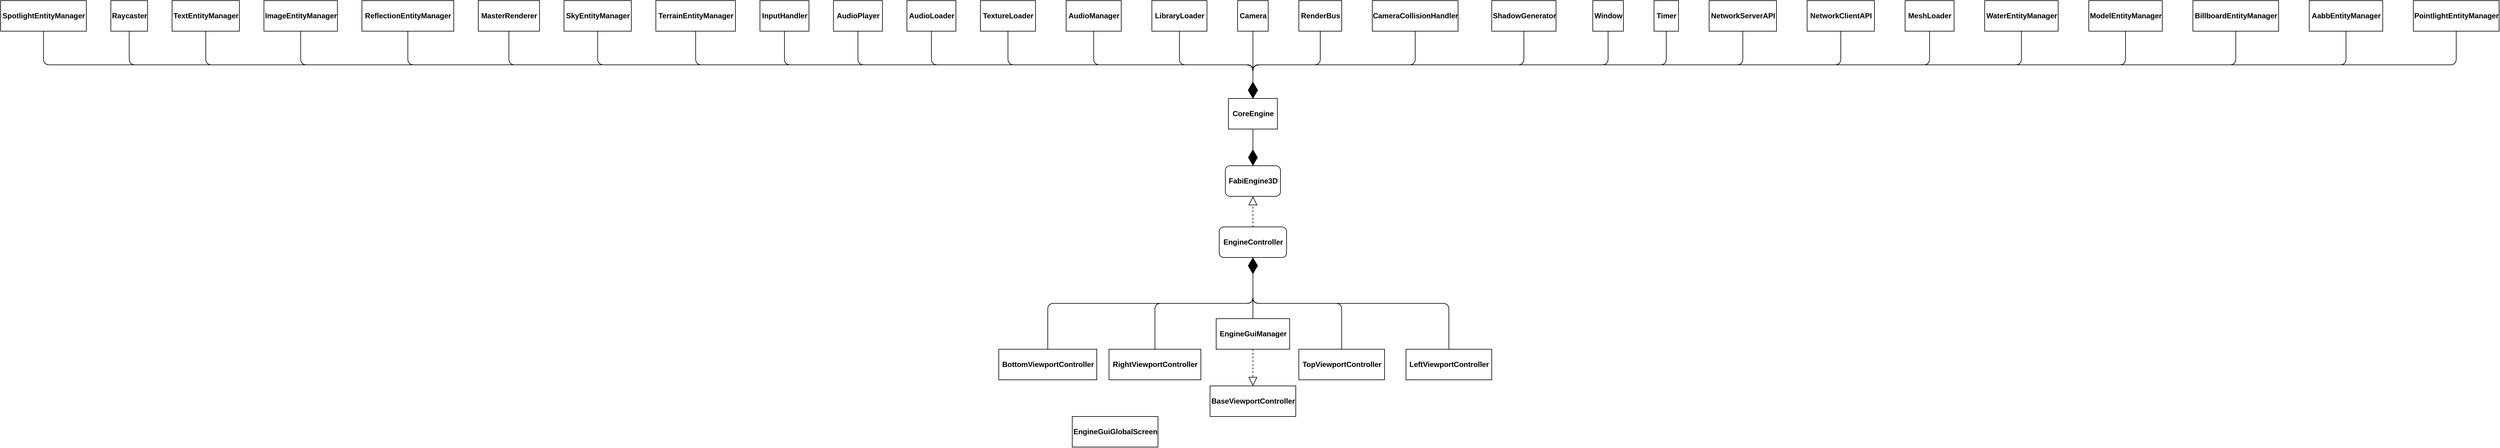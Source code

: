 <mxfile version="15.4.0" type="device"><diagram id="NiBLUCLVWMHV0GNFsq8P" name="Page-1"><mxGraphModel dx="2738" dy="1716" grid="1" gridSize="10" guides="1" tooltips="1" connect="1" arrows="1" fold="1" page="1" pageScale="1" pageWidth="850" pageHeight="1100" math="0" shadow="0"><root><mxCell id="0"/><mxCell id="1" parent="0"/><mxCell id="3yx45ZD0yenSfJjoIWV8-1" value="&lt;b&gt;EngineController&lt;/b&gt;" style="html=1;rounded=1;" vertex="1" parent="1"><mxGeometry x="370" y="90" width="110" height="50" as="geometry"/></mxCell><mxCell id="3yx45ZD0yenSfJjoIWV8-2" value="&lt;b&gt;FabiEngine3D&lt;/b&gt;" style="html=1;rounded=1;" vertex="1" parent="1"><mxGeometry x="380" y="-10" width="90" height="50" as="geometry"/></mxCell><mxCell id="3yx45ZD0yenSfJjoIWV8-3" value="" style="endArrow=diamondThin;endFill=1;endSize=24;html=1;edgeStyle=orthogonalEdgeStyle;entryX=0.5;entryY=1;entryDx=0;entryDy=0;exitX=0.5;exitY=0;exitDx=0;exitDy=0;" edge="1" parent="1" source="3yx45ZD0yenSfJjoIWV8-6" target="3yx45ZD0yenSfJjoIWV8-1"><mxGeometry width="160" relative="1" as="geometry"><mxPoint x="230" y="370" as="sourcePoint"/><mxPoint x="390" y="370" as="targetPoint"/></mxGeometry></mxCell><mxCell id="3yx45ZD0yenSfJjoIWV8-5" value="&lt;b&gt;LeftViewportController&lt;/b&gt;" style="html=1;rounded=0;sketch=0;" vertex="1" parent="1"><mxGeometry x="675" y="290" width="140" height="50" as="geometry"/></mxCell><mxCell id="3yx45ZD0yenSfJjoIWV8-6" value="&lt;b&gt;BottomViewportController&lt;/b&gt;" style="html=1;rounded=0;sketch=0;" vertex="1" parent="1"><mxGeometry x="10" y="290" width="160" height="50" as="geometry"/></mxCell><mxCell id="3yx45ZD0yenSfJjoIWV8-7" value="&lt;b&gt;RightViewportController&lt;/b&gt;" style="html=1;rounded=0;sketch=0;" vertex="1" parent="1"><mxGeometry x="190" y="290" width="150" height="50" as="geometry"/></mxCell><mxCell id="3yx45ZD0yenSfJjoIWV8-8" value="&lt;b&gt;TopViewportController&lt;/b&gt;" style="html=1;rounded=0;sketch=0;" vertex="1" parent="1"><mxGeometry x="500" y="290" width="140" height="50" as="geometry"/></mxCell><mxCell id="3yx45ZD0yenSfJjoIWV8-9" value="&lt;b&gt;EngineGuiManager&lt;/b&gt;" style="html=1;rounded=0;sketch=0;" vertex="1" parent="1"><mxGeometry x="365" y="240" width="120" height="50" as="geometry"/></mxCell><mxCell id="3yx45ZD0yenSfJjoIWV8-10" value="" style="endArrow=diamondThin;endFill=1;endSize=24;html=1;rounded=1;sketch=0;edgeStyle=orthogonalEdgeStyle;curved=0;entryX=0.5;entryY=1;entryDx=0;entryDy=0;exitX=0.5;exitY=0;exitDx=0;exitDy=0;" edge="1" parent="1" source="3yx45ZD0yenSfJjoIWV8-9" target="3yx45ZD0yenSfJjoIWV8-1"><mxGeometry width="160" relative="1" as="geometry"><mxPoint x="450" y="170" as="sourcePoint"/><mxPoint x="450" y="310" as="targetPoint"/></mxGeometry></mxCell><mxCell id="3yx45ZD0yenSfJjoIWV8-11" value="" style="endArrow=diamondThin;endFill=1;endSize=24;html=1;rounded=1;sketch=0;edgeStyle=orthogonalEdgeStyle;curved=0;entryX=0.5;entryY=1;entryDx=0;entryDy=0;exitX=0.5;exitY=0;exitDx=0;exitDy=0;" edge="1" parent="1" source="3yx45ZD0yenSfJjoIWV8-8" target="3yx45ZD0yenSfJjoIWV8-1"><mxGeometry width="160" relative="1" as="geometry"><mxPoint x="370" y="370" as="sourcePoint"/><mxPoint x="530" y="370" as="targetPoint"/></mxGeometry></mxCell><mxCell id="3yx45ZD0yenSfJjoIWV8-12" value="" style="endArrow=diamondThin;endFill=1;endSize=24;html=1;rounded=1;sketch=0;edgeStyle=orthogonalEdgeStyle;curved=0;entryX=0.5;entryY=1;entryDx=0;entryDy=0;exitX=0.5;exitY=0;exitDx=0;exitDy=0;" edge="1" parent="1" source="3yx45ZD0yenSfJjoIWV8-5" target="3yx45ZD0yenSfJjoIWV8-1"><mxGeometry width="160" relative="1" as="geometry"><mxPoint x="360" y="310" as="sourcePoint"/><mxPoint x="520" y="310" as="targetPoint"/></mxGeometry></mxCell><mxCell id="3yx45ZD0yenSfJjoIWV8-13" value="" style="endArrow=diamondThin;endFill=1;endSize=24;html=1;rounded=1;sketch=0;edgeStyle=orthogonalEdgeStyle;curved=0;entryX=0.5;entryY=1;entryDx=0;entryDy=0;exitX=0.5;exitY=0;exitDx=0;exitDy=0;" edge="1" parent="1" source="3yx45ZD0yenSfJjoIWV8-7" target="3yx45ZD0yenSfJjoIWV8-1"><mxGeometry width="160" relative="1" as="geometry"><mxPoint x="260" y="370" as="sourcePoint"/><mxPoint x="420" y="370" as="targetPoint"/></mxGeometry></mxCell><mxCell id="3yx45ZD0yenSfJjoIWV8-14" value="" style="endArrow=block;dashed=1;endFill=0;endSize=12;html=1;rounded=1;sketch=0;edgeStyle=orthogonalEdgeStyle;curved=0;entryX=0.5;entryY=1;entryDx=0;entryDy=0;exitX=0.5;exitY=0;exitDx=0;exitDy=0;" edge="1" parent="1" source="3yx45ZD0yenSfJjoIWV8-1" target="3yx45ZD0yenSfJjoIWV8-2"><mxGeometry width="160" relative="1" as="geometry"><mxPoint x="480" y="-10" as="sourcePoint"/><mxPoint x="640" y="-10" as="targetPoint"/></mxGeometry></mxCell><mxCell id="3yx45ZD0yenSfJjoIWV8-15" value="&lt;b&gt;CoreEngine&lt;/b&gt;" style="html=1;rounded=0;sketch=0;" vertex="1" parent="1"><mxGeometry x="385" y="-120" width="80" height="50" as="geometry"/></mxCell><mxCell id="3yx45ZD0yenSfJjoIWV8-16" value="" style="endArrow=diamondThin;endFill=1;endSize=24;html=1;rounded=1;sketch=0;edgeStyle=orthogonalEdgeStyle;curved=0;entryX=0.5;entryY=0;entryDx=0;entryDy=0;exitX=0.5;exitY=1;exitDx=0;exitDy=0;" edge="1" parent="1" source="3yx45ZD0yenSfJjoIWV8-15" target="3yx45ZD0yenSfJjoIWV8-2"><mxGeometry width="160" relative="1" as="geometry"><mxPoint x="220" y="-10" as="sourcePoint"/><mxPoint x="380" y="-10" as="targetPoint"/></mxGeometry></mxCell><mxCell id="3yx45ZD0yenSfJjoIWV8-17" value="&lt;b&gt;TextureLoader&lt;/b&gt;" style="html=1;rounded=0;sketch=0;" vertex="1" parent="1"><mxGeometry x="-20" y="-280" width="90" height="50" as="geometry"/></mxCell><mxCell id="3yx45ZD0yenSfJjoIWV8-18" value="&lt;b&gt;Camera&lt;/b&gt;" style="html=1;rounded=0;sketch=0;" vertex="1" parent="1"><mxGeometry x="400" y="-280" width="50" height="50" as="geometry"/></mxCell><mxCell id="3yx45ZD0yenSfJjoIWV8-19" value="&lt;b&gt;ShadowGenerator&lt;/b&gt;" style="html=1;rounded=0;sketch=0;" vertex="1" parent="1"><mxGeometry x="815" y="-280" width="105" height="50" as="geometry"/></mxCell><mxCell id="3yx45ZD0yenSfJjoIWV8-20" value="&lt;b&gt;AudioManager&lt;/b&gt;" style="html=1;rounded=0;sketch=0;" vertex="1" parent="1"><mxGeometry x="120" y="-280" width="90" height="50" as="geometry"/></mxCell><mxCell id="3yx45ZD0yenSfJjoIWV8-21" value="&lt;b&gt;Window&lt;/b&gt;" style="html=1;rounded=0;sketch=0;" vertex="1" parent="1"><mxGeometry x="980" y="-280" width="50" height="50" as="geometry"/></mxCell><mxCell id="3yx45ZD0yenSfJjoIWV8-22" value="&lt;b&gt;NetworkClientAPI&lt;/b&gt;" style="html=1;rounded=0;sketch=0;" vertex="1" parent="1"><mxGeometry x="1330" y="-280" width="110" height="50" as="geometry"/></mxCell><mxCell id="3yx45ZD0yenSfJjoIWV8-23" value="&lt;b&gt;NetworkServerAPI&lt;/b&gt;" style="html=1;rounded=0;sketch=0;" vertex="1" parent="1"><mxGeometry x="1170" y="-280" width="110" height="50" as="geometry"/></mxCell><mxCell id="3yx45ZD0yenSfJjoIWV8-24" value="&lt;b&gt;InputHandler&lt;/b&gt;" style="html=1;rounded=0;sketch=0;" vertex="1" parent="1"><mxGeometry x="-380" y="-280" width="80" height="50" as="geometry"/></mxCell><mxCell id="3yx45ZD0yenSfJjoIWV8-25" value="&lt;b&gt;AudioPlayer&lt;/b&gt;" style="html=1;rounded=0;sketch=0;" vertex="1" parent="1"><mxGeometry x="-260" y="-280" width="80" height="50" as="geometry"/></mxCell><mxCell id="3yx45ZD0yenSfJjoIWV8-26" value="&lt;b&gt;Timer&lt;/b&gt;" style="html=1;rounded=0;sketch=0;" vertex="1" parent="1"><mxGeometry x="1080" y="-280" width="40" height="50" as="geometry"/></mxCell><mxCell id="3yx45ZD0yenSfJjoIWV8-27" value="&lt;b&gt;CameraCollisionHandler&lt;/b&gt;" style="html=1;rounded=0;sketch=0;" vertex="1" parent="1"><mxGeometry x="620" y="-280" width="140" height="50" as="geometry"/></mxCell><mxCell id="3yx45ZD0yenSfJjoIWV8-28" value="&lt;b&gt;RenderBus&lt;/b&gt;" style="html=1;rounded=0;sketch=0;" vertex="1" parent="1"><mxGeometry x="500" y="-280" width="70" height="50" as="geometry"/></mxCell><mxCell id="3yx45ZD0yenSfJjoIWV8-29" value="&lt;b&gt;AudioLoader&lt;/b&gt;" style="html=1;rounded=0;sketch=0;" vertex="1" parent="1"><mxGeometry x="-140" y="-280" width="80" height="50" as="geometry"/></mxCell><mxCell id="3yx45ZD0yenSfJjoIWV8-30" value="&lt;b&gt;MeshLoader&lt;/b&gt;" style="html=1;rounded=0;sketch=0;" vertex="1" parent="1"><mxGeometry x="1490" y="-280" width="80" height="50" as="geometry"/></mxCell><mxCell id="3yx45ZD0yenSfJjoIWV8-31" value="&lt;b&gt;LibraryLoader&lt;/b&gt;" style="html=1;rounded=0;sketch=0;" vertex="1" parent="1"><mxGeometry x="260" y="-280" width="90" height="50" as="geometry"/></mxCell><mxCell id="3yx45ZD0yenSfJjoIWV8-32" value="&lt;b&gt;MasterRenderer&lt;/b&gt;" style="html=1;rounded=0;sketch=0;" vertex="1" parent="1"><mxGeometry x="-840" y="-280" width="100" height="50" as="geometry"/></mxCell><mxCell id="3yx45ZD0yenSfJjoIWV8-33" value="&lt;b&gt;SkyEntityManager&lt;/b&gt;" style="html=1;rounded=0;sketch=0;" vertex="1" parent="1"><mxGeometry x="-700" y="-280" width="110" height="50" as="geometry"/></mxCell><mxCell id="3yx45ZD0yenSfJjoIWV8-34" value="&lt;b&gt;TerrainEntityManager&lt;/b&gt;" style="html=1;rounded=0;sketch=0;" vertex="1" parent="1"><mxGeometry x="-550" y="-280" width="130" height="50" as="geometry"/></mxCell><mxCell id="3yx45ZD0yenSfJjoIWV8-35" value="&lt;b&gt;WaterEntityManager&lt;/b&gt;" style="html=1;rounded=0;sketch=0;" vertex="1" parent="1"><mxGeometry x="1620" y="-280" width="120" height="50" as="geometry"/></mxCell><mxCell id="3yx45ZD0yenSfJjoIWV8-36" value="&lt;b&gt;ModelEntityManager&lt;/b&gt;" style="html=1;rounded=0;sketch=0;" vertex="1" parent="1"><mxGeometry x="1790" y="-280" width="120" height="50" as="geometry"/></mxCell><mxCell id="3yx45ZD0yenSfJjoIWV8-37" value="&lt;b&gt;BillboardEntityManager&lt;/b&gt;" style="html=1;rounded=0;sketch=0;" vertex="1" parent="1"><mxGeometry x="1960" y="-280" width="140" height="50" as="geometry"/></mxCell><mxCell id="3yx45ZD0yenSfJjoIWV8-38" value="&lt;b&gt;AabbEntityManager&lt;/b&gt;" style="html=1;rounded=0;sketch=0;" vertex="1" parent="1"><mxGeometry x="2150" y="-280" width="120" height="50" as="geometry"/></mxCell><mxCell id="3yx45ZD0yenSfJjoIWV8-39" value="&lt;b&gt;PointlightEntityManager&lt;/b&gt;" style="html=1;rounded=0;sketch=0;" vertex="1" parent="1"><mxGeometry x="2320" y="-280" width="140" height="50" as="geometry"/></mxCell><mxCell id="3yx45ZD0yenSfJjoIWV8-40" value="&lt;b&gt;SpotlightEntityManager&lt;/b&gt;" style="html=1;rounded=0;sketch=0;" vertex="1" parent="1"><mxGeometry x="-1620" y="-280" width="140" height="50" as="geometry"/></mxCell><mxCell id="3yx45ZD0yenSfJjoIWV8-41" value="&lt;b&gt;ReflectionEntityManager&lt;/b&gt;" style="html=1;rounded=0;sketch=0;" vertex="1" parent="1"><mxGeometry x="-1030" y="-280" width="150" height="50" as="geometry"/></mxCell><mxCell id="3yx45ZD0yenSfJjoIWV8-42" value="&lt;b&gt;ImageEntityManager&lt;/b&gt;" style="html=1;rounded=0;sketch=0;" vertex="1" parent="1"><mxGeometry x="-1190" y="-280" width="120" height="50" as="geometry"/></mxCell><mxCell id="3yx45ZD0yenSfJjoIWV8-43" value="&lt;b&gt;TextEntityManager&lt;/b&gt;" style="html=1;rounded=0;sketch=0;" vertex="1" parent="1"><mxGeometry x="-1340" y="-280" width="110" height="50" as="geometry"/></mxCell><mxCell id="3yx45ZD0yenSfJjoIWV8-44" value="&lt;b&gt;Raycaster&lt;/b&gt;" style="html=1;rounded=0;sketch=0;" vertex="1" parent="1"><mxGeometry x="-1440" y="-280" width="60" height="50" as="geometry"/></mxCell><mxCell id="3yx45ZD0yenSfJjoIWV8-45" value="" style="endArrow=diamondThin;endFill=1;endSize=24;html=1;rounded=1;sketch=0;edgeStyle=orthogonalEdgeStyle;curved=0;entryX=0.5;entryY=0;entryDx=0;entryDy=0;exitX=0.5;exitY=1;exitDx=0;exitDy=0;" edge="1" parent="1" source="3yx45ZD0yenSfJjoIWV8-18" target="3yx45ZD0yenSfJjoIWV8-15"><mxGeometry width="160" relative="1" as="geometry"><mxPoint x="510" y="-110" as="sourcePoint"/><mxPoint x="670" y="-110" as="targetPoint"/></mxGeometry></mxCell><mxCell id="3yx45ZD0yenSfJjoIWV8-46" value="" style="endArrow=diamondThin;endFill=1;endSize=24;html=1;rounded=1;sketch=0;edgeStyle=orthogonalEdgeStyle;curved=0;exitX=0.5;exitY=1;exitDx=0;exitDy=0;entryX=0.5;entryY=0;entryDx=0;entryDy=0;" edge="1" parent="1" source="3yx45ZD0yenSfJjoIWV8-28" target="3yx45ZD0yenSfJjoIWV8-15"><mxGeometry width="160" relative="1" as="geometry"><mxPoint x="520" y="-120" as="sourcePoint"/><mxPoint x="680" y="-120" as="targetPoint"/></mxGeometry></mxCell><mxCell id="3yx45ZD0yenSfJjoIWV8-47" value="" style="endArrow=diamondThin;endFill=1;endSize=24;html=1;rounded=1;sketch=0;edgeStyle=orthogonalEdgeStyle;curved=0;exitX=0.5;exitY=1;exitDx=0;exitDy=0;entryX=0.5;entryY=0;entryDx=0;entryDy=0;" edge="1" parent="1" source="3yx45ZD0yenSfJjoIWV8-27" target="3yx45ZD0yenSfJjoIWV8-15"><mxGeometry width="160" relative="1" as="geometry"><mxPoint x="580" y="-160" as="sourcePoint"/><mxPoint x="740" y="-160" as="targetPoint"/></mxGeometry></mxCell><mxCell id="3yx45ZD0yenSfJjoIWV8-48" value="" style="endArrow=diamondThin;endFill=1;endSize=24;html=1;rounded=1;sketch=0;edgeStyle=orthogonalEdgeStyle;curved=0;entryX=0.5;entryY=0;entryDx=0;entryDy=0;exitX=0.5;exitY=1;exitDx=0;exitDy=0;" edge="1" parent="1" source="3yx45ZD0yenSfJjoIWV8-19" target="3yx45ZD0yenSfJjoIWV8-15"><mxGeometry width="160" relative="1" as="geometry"><mxPoint x="710" y="-120" as="sourcePoint"/><mxPoint x="870" y="-120" as="targetPoint"/></mxGeometry></mxCell><mxCell id="3yx45ZD0yenSfJjoIWV8-49" value="" style="endArrow=diamondThin;endFill=1;endSize=24;html=1;rounded=1;sketch=0;edgeStyle=orthogonalEdgeStyle;curved=0;exitX=0.5;exitY=1;exitDx=0;exitDy=0;entryX=0.5;entryY=0;entryDx=0;entryDy=0;" edge="1" parent="1" source="3yx45ZD0yenSfJjoIWV8-21" target="3yx45ZD0yenSfJjoIWV8-15"><mxGeometry width="160" relative="1" as="geometry"><mxPoint x="740" y="-100" as="sourcePoint"/><mxPoint x="900" y="-100" as="targetPoint"/></mxGeometry></mxCell><mxCell id="3yx45ZD0yenSfJjoIWV8-50" value="" style="endArrow=diamondThin;endFill=1;endSize=24;html=1;rounded=1;sketch=0;edgeStyle=orthogonalEdgeStyle;curved=0;exitX=0.5;exitY=1;exitDx=0;exitDy=0;entryX=0.5;entryY=0;entryDx=0;entryDy=0;" edge="1" parent="1" source="3yx45ZD0yenSfJjoIWV8-26" target="3yx45ZD0yenSfJjoIWV8-15"><mxGeometry width="160" relative="1" as="geometry"><mxPoint x="960" y="-130" as="sourcePoint"/><mxPoint x="1120" y="-130" as="targetPoint"/></mxGeometry></mxCell><mxCell id="3yx45ZD0yenSfJjoIWV8-51" value="" style="endArrow=diamondThin;endFill=1;endSize=24;html=1;rounded=1;sketch=0;edgeStyle=orthogonalEdgeStyle;curved=0;exitX=0.5;exitY=1;exitDx=0;exitDy=0;entryX=0.5;entryY=0;entryDx=0;entryDy=0;" edge="1" parent="1" source="3yx45ZD0yenSfJjoIWV8-23" target="3yx45ZD0yenSfJjoIWV8-15"><mxGeometry width="160" relative="1" as="geometry"><mxPoint x="1190" y="-170" as="sourcePoint"/><mxPoint x="1350" y="-170" as="targetPoint"/></mxGeometry></mxCell><mxCell id="3yx45ZD0yenSfJjoIWV8-52" value="" style="endArrow=diamondThin;endFill=1;endSize=24;html=1;rounded=1;sketch=0;edgeStyle=orthogonalEdgeStyle;curved=0;exitX=0.5;exitY=1;exitDx=0;exitDy=0;entryX=0.5;entryY=0;entryDx=0;entryDy=0;" edge="1" parent="1" source="3yx45ZD0yenSfJjoIWV8-22" target="3yx45ZD0yenSfJjoIWV8-15"><mxGeometry width="160" relative="1" as="geometry"><mxPoint x="1440" y="-190" as="sourcePoint"/><mxPoint x="1600" y="-190" as="targetPoint"/></mxGeometry></mxCell><mxCell id="3yx45ZD0yenSfJjoIWV8-53" value="" style="endArrow=diamondThin;endFill=1;endSize=24;html=1;rounded=1;sketch=0;edgeStyle=orthogonalEdgeStyle;curved=0;exitX=0.5;exitY=1;exitDx=0;exitDy=0;entryX=0.5;entryY=0;entryDx=0;entryDy=0;" edge="1" parent="1" source="3yx45ZD0yenSfJjoIWV8-30" target="3yx45ZD0yenSfJjoIWV8-15"><mxGeometry width="160" relative="1" as="geometry"><mxPoint x="1710" y="-170" as="sourcePoint"/><mxPoint x="1870" y="-170" as="targetPoint"/></mxGeometry></mxCell><mxCell id="3yx45ZD0yenSfJjoIWV8-54" value="" style="endArrow=diamondThin;endFill=1;endSize=24;html=1;rounded=1;sketch=0;edgeStyle=orthogonalEdgeStyle;curved=0;exitX=0.5;exitY=1;exitDx=0;exitDy=0;entryX=0.5;entryY=0;entryDx=0;entryDy=0;" edge="1" parent="1" source="3yx45ZD0yenSfJjoIWV8-35" target="3yx45ZD0yenSfJjoIWV8-15"><mxGeometry width="160" relative="1" as="geometry"><mxPoint x="1540" y="-140" as="sourcePoint"/><mxPoint x="1700" y="-140" as="targetPoint"/></mxGeometry></mxCell><mxCell id="3yx45ZD0yenSfJjoIWV8-55" value="" style="endArrow=diamondThin;endFill=1;endSize=24;html=1;rounded=1;sketch=0;edgeStyle=orthogonalEdgeStyle;curved=0;exitX=0.5;exitY=1;exitDx=0;exitDy=0;entryX=0.5;entryY=0;entryDx=0;entryDy=0;" edge="1" parent="1" source="3yx45ZD0yenSfJjoIWV8-36" target="3yx45ZD0yenSfJjoIWV8-15"><mxGeometry width="160" relative="1" as="geometry"><mxPoint x="1780" y="-140" as="sourcePoint"/><mxPoint x="1930" y="-140" as="targetPoint"/></mxGeometry></mxCell><mxCell id="3yx45ZD0yenSfJjoIWV8-56" value="" style="endArrow=diamondThin;endFill=1;endSize=24;html=1;rounded=1;sketch=0;edgeStyle=orthogonalEdgeStyle;curved=0;exitX=0.5;exitY=1;exitDx=0;exitDy=0;entryX=0.5;entryY=0;entryDx=0;entryDy=0;" edge="1" parent="1" source="3yx45ZD0yenSfJjoIWV8-37" target="3yx45ZD0yenSfJjoIWV8-15"><mxGeometry width="160" relative="1" as="geometry"><mxPoint x="1980" y="-140" as="sourcePoint"/><mxPoint x="2140" y="-140" as="targetPoint"/></mxGeometry></mxCell><mxCell id="3yx45ZD0yenSfJjoIWV8-57" value="" style="endArrow=diamondThin;endFill=1;endSize=24;html=1;rounded=1;sketch=0;edgeStyle=orthogonalEdgeStyle;curved=0;exitX=0.5;exitY=1;exitDx=0;exitDy=0;entryX=0.5;entryY=0;entryDx=0;entryDy=0;" edge="1" parent="1" source="3yx45ZD0yenSfJjoIWV8-38" target="3yx45ZD0yenSfJjoIWV8-15"><mxGeometry width="160" relative="1" as="geometry"><mxPoint x="2130" y="-180" as="sourcePoint"/><mxPoint x="2290" y="-180" as="targetPoint"/></mxGeometry></mxCell><mxCell id="3yx45ZD0yenSfJjoIWV8-58" value="" style="endArrow=diamondThin;endFill=1;endSize=24;html=1;rounded=1;sketch=0;edgeStyle=orthogonalEdgeStyle;curved=0;exitX=0.5;exitY=1;exitDx=0;exitDy=0;entryX=0.5;entryY=0;entryDx=0;entryDy=0;" edge="1" parent="1" source="3yx45ZD0yenSfJjoIWV8-39" target="3yx45ZD0yenSfJjoIWV8-15"><mxGeometry width="160" relative="1" as="geometry"><mxPoint x="2410" y="-160" as="sourcePoint"/><mxPoint x="2570" y="-160" as="targetPoint"/></mxGeometry></mxCell><mxCell id="3yx45ZD0yenSfJjoIWV8-59" value="" style="endArrow=diamondThin;endFill=1;endSize=24;html=1;rounded=1;sketch=0;edgeStyle=orthogonalEdgeStyle;curved=0;exitX=0.5;exitY=1;exitDx=0;exitDy=0;" edge="1" parent="1" source="3yx45ZD0yenSfJjoIWV8-31" target="3yx45ZD0yenSfJjoIWV8-15"><mxGeometry width="160" relative="1" as="geometry"><mxPoint x="270" y="-170" as="sourcePoint"/><mxPoint x="430" y="-170" as="targetPoint"/></mxGeometry></mxCell><mxCell id="3yx45ZD0yenSfJjoIWV8-60" value="" style="endArrow=diamondThin;endFill=1;endSize=24;html=1;rounded=1;sketch=0;edgeStyle=orthogonalEdgeStyle;curved=0;exitX=0.5;exitY=1;exitDx=0;exitDy=0;entryX=0.5;entryY=0;entryDx=0;entryDy=0;" edge="1" parent="1" source="3yx45ZD0yenSfJjoIWV8-20" target="3yx45ZD0yenSfJjoIWV8-15"><mxGeometry width="160" relative="1" as="geometry"><mxPoint x="165" y="-220" as="sourcePoint"/><mxPoint x="360" y="-130" as="targetPoint"/></mxGeometry></mxCell><mxCell id="3yx45ZD0yenSfJjoIWV8-61" value="" style="endArrow=diamondThin;endFill=1;endSize=24;html=1;rounded=1;sketch=0;edgeStyle=orthogonalEdgeStyle;curved=0;entryX=0.5;entryY=0;entryDx=0;entryDy=0;exitX=0.5;exitY=1;exitDx=0;exitDy=0;" edge="1" parent="1" source="3yx45ZD0yenSfJjoIWV8-17" target="3yx45ZD0yenSfJjoIWV8-15"><mxGeometry width="160" relative="1" as="geometry"><mxPoint x="20" y="-160" as="sourcePoint"/><mxPoint x="180" y="-160" as="targetPoint"/></mxGeometry></mxCell><mxCell id="3yx45ZD0yenSfJjoIWV8-62" value="" style="endArrow=diamondThin;endFill=1;endSize=24;html=1;rounded=1;sketch=0;edgeStyle=orthogonalEdgeStyle;curved=0;entryX=0.5;entryY=0;entryDx=0;entryDy=0;exitX=0.5;exitY=1;exitDx=0;exitDy=0;" edge="1" parent="1" source="3yx45ZD0yenSfJjoIWV8-29" target="3yx45ZD0yenSfJjoIWV8-15"><mxGeometry width="160" relative="1" as="geometry"><mxPoint x="-150" y="-150" as="sourcePoint"/><mxPoint x="10" y="-150" as="targetPoint"/></mxGeometry></mxCell><mxCell id="3yx45ZD0yenSfJjoIWV8-63" value="" style="endArrow=diamondThin;endFill=1;endSize=24;html=1;rounded=1;sketch=0;edgeStyle=orthogonalEdgeStyle;curved=0;exitX=0.5;exitY=1;exitDx=0;exitDy=0;entryX=0.5;entryY=0;entryDx=0;entryDy=0;" edge="1" parent="1" source="3yx45ZD0yenSfJjoIWV8-25" target="3yx45ZD0yenSfJjoIWV8-15"><mxGeometry width="160" relative="1" as="geometry"><mxPoint x="-240" y="-190" as="sourcePoint"/><mxPoint x="-80" y="-190" as="targetPoint"/></mxGeometry></mxCell><mxCell id="3yx45ZD0yenSfJjoIWV8-64" value="" style="endArrow=diamondThin;endFill=1;endSize=24;html=1;rounded=1;sketch=0;edgeStyle=orthogonalEdgeStyle;curved=0;exitX=0.5;exitY=1;exitDx=0;exitDy=0;entryX=0.5;entryY=0;entryDx=0;entryDy=0;" edge="1" parent="1" source="3yx45ZD0yenSfJjoIWV8-24" target="3yx45ZD0yenSfJjoIWV8-15"><mxGeometry width="160" relative="1" as="geometry"><mxPoint x="-380" y="-160" as="sourcePoint"/><mxPoint x="-220" y="-160" as="targetPoint"/></mxGeometry></mxCell><mxCell id="3yx45ZD0yenSfJjoIWV8-65" value="" style="endArrow=diamondThin;endFill=1;endSize=24;html=1;rounded=1;sketch=0;edgeStyle=orthogonalEdgeStyle;curved=0;exitX=0.5;exitY=1;exitDx=0;exitDy=0;entryX=0.5;entryY=0;entryDx=0;entryDy=0;" edge="1" parent="1" source="3yx45ZD0yenSfJjoIWV8-34" target="3yx45ZD0yenSfJjoIWV8-15"><mxGeometry width="160" relative="1" as="geometry"><mxPoint x="-490" y="-160" as="sourcePoint"/><mxPoint x="-330" y="-160" as="targetPoint"/></mxGeometry></mxCell><mxCell id="3yx45ZD0yenSfJjoIWV8-66" value="" style="endArrow=diamondThin;endFill=1;endSize=24;html=1;rounded=1;sketch=0;edgeStyle=orthogonalEdgeStyle;curved=0;exitX=0.5;exitY=1;exitDx=0;exitDy=0;entryX=0.5;entryY=0;entryDx=0;entryDy=0;" edge="1" parent="1" source="3yx45ZD0yenSfJjoIWV8-33" target="3yx45ZD0yenSfJjoIWV8-15"><mxGeometry width="160" relative="1" as="geometry"><mxPoint x="-620" y="-180" as="sourcePoint"/><mxPoint x="-460" y="-180" as="targetPoint"/></mxGeometry></mxCell><mxCell id="3yx45ZD0yenSfJjoIWV8-67" value="" style="endArrow=diamondThin;endFill=1;endSize=24;html=1;rounded=1;sketch=0;edgeStyle=orthogonalEdgeStyle;curved=0;exitX=0.5;exitY=1;exitDx=0;exitDy=0;entryX=0.5;entryY=0;entryDx=0;entryDy=0;" edge="1" parent="1" source="3yx45ZD0yenSfJjoIWV8-32" target="3yx45ZD0yenSfJjoIWV8-15"><mxGeometry width="160" relative="1" as="geometry"><mxPoint x="-820" y="-180" as="sourcePoint"/><mxPoint x="-660" y="-180" as="targetPoint"/></mxGeometry></mxCell><mxCell id="3yx45ZD0yenSfJjoIWV8-68" value="" style="endArrow=diamondThin;endFill=1;endSize=24;html=1;rounded=1;sketch=0;edgeStyle=orthogonalEdgeStyle;curved=0;exitX=0.5;exitY=1;exitDx=0;exitDy=0;entryX=0.5;entryY=0;entryDx=0;entryDy=0;" edge="1" parent="1" source="3yx45ZD0yenSfJjoIWV8-41" target="3yx45ZD0yenSfJjoIWV8-15"><mxGeometry width="160" relative="1" as="geometry"><mxPoint x="-1010" y="-200" as="sourcePoint"/><mxPoint x="-850" y="-200" as="targetPoint"/></mxGeometry></mxCell><mxCell id="3yx45ZD0yenSfJjoIWV8-69" value="" style="endArrow=diamondThin;endFill=1;endSize=24;html=1;rounded=1;sketch=0;edgeStyle=orthogonalEdgeStyle;curved=0;exitX=0.5;exitY=1;exitDx=0;exitDy=0;entryX=0.5;entryY=0;entryDx=0;entryDy=0;" edge="1" parent="1" source="3yx45ZD0yenSfJjoIWV8-42" target="3yx45ZD0yenSfJjoIWV8-15"><mxGeometry width="160" relative="1" as="geometry"><mxPoint x="-1170" y="-190" as="sourcePoint"/><mxPoint x="-1010" y="-190" as="targetPoint"/></mxGeometry></mxCell><mxCell id="3yx45ZD0yenSfJjoIWV8-70" value="" style="endArrow=diamondThin;endFill=1;endSize=24;html=1;rounded=1;sketch=0;edgeStyle=orthogonalEdgeStyle;curved=0;exitX=0.5;exitY=1;exitDx=0;exitDy=0;entryX=0.5;entryY=0;entryDx=0;entryDy=0;" edge="1" parent="1" source="3yx45ZD0yenSfJjoIWV8-43" target="3yx45ZD0yenSfJjoIWV8-15"><mxGeometry width="160" relative="1" as="geometry"><mxPoint x="-1320" y="-210" as="sourcePoint"/><mxPoint x="-1160" y="-210" as="targetPoint"/></mxGeometry></mxCell><mxCell id="3yx45ZD0yenSfJjoIWV8-71" value="" style="endArrow=diamondThin;endFill=1;endSize=24;html=1;rounded=1;sketch=0;edgeStyle=orthogonalEdgeStyle;curved=0;exitX=0.5;exitY=1;exitDx=0;exitDy=0;entryX=0.5;entryY=0;entryDx=0;entryDy=0;" edge="1" parent="1" source="3yx45ZD0yenSfJjoIWV8-44" target="3yx45ZD0yenSfJjoIWV8-15"><mxGeometry width="160" relative="1" as="geometry"><mxPoint x="-1430" y="-190" as="sourcePoint"/><mxPoint x="-1270" y="-190" as="targetPoint"/></mxGeometry></mxCell><mxCell id="3yx45ZD0yenSfJjoIWV8-72" value="" style="endArrow=diamondThin;endFill=1;endSize=24;html=1;rounded=1;sketch=0;edgeStyle=orthogonalEdgeStyle;curved=0;exitX=0.5;exitY=1;exitDx=0;exitDy=0;entryX=0.5;entryY=0;entryDx=0;entryDy=0;" edge="1" parent="1" source="3yx45ZD0yenSfJjoIWV8-40" target="3yx45ZD0yenSfJjoIWV8-15"><mxGeometry width="160" relative="1" as="geometry"><mxPoint x="-1610" y="-170" as="sourcePoint"/><mxPoint x="-1450" y="-170" as="targetPoint"/></mxGeometry></mxCell><mxCell id="3yx45ZD0yenSfJjoIWV8-73" value="&lt;b&gt;EngineGuiGlobalScreen&lt;/b&gt;" style="html=1;rounded=0;sketch=0;" vertex="1" parent="1"><mxGeometry x="130" y="400" width="140" height="50" as="geometry"/></mxCell><mxCell id="3yx45ZD0yenSfJjoIWV8-74" value="&lt;b&gt;BaseViewportController&lt;/b&gt;" style="html=1;rounded=0;sketch=0;" vertex="1" parent="1"><mxGeometry x="355" y="350" width="140" height="50" as="geometry"/></mxCell><mxCell id="3yx45ZD0yenSfJjoIWV8-76" value="" style="endArrow=block;dashed=1;endFill=0;endSize=12;html=1;rounded=1;sketch=0;edgeStyle=orthogonalEdgeStyle;curved=0;exitX=0.5;exitY=1;exitDx=0;exitDy=0;entryX=0.5;entryY=0;entryDx=0;entryDy=0;" edge="1" parent="1" source="3yx45ZD0yenSfJjoIWV8-9" target="3yx45ZD0yenSfJjoIWV8-74"><mxGeometry width="160" relative="1" as="geometry"><mxPoint x="360" y="370" as="sourcePoint"/><mxPoint x="520" y="370" as="targetPoint"/></mxGeometry></mxCell></root></mxGraphModel></diagram></mxfile>